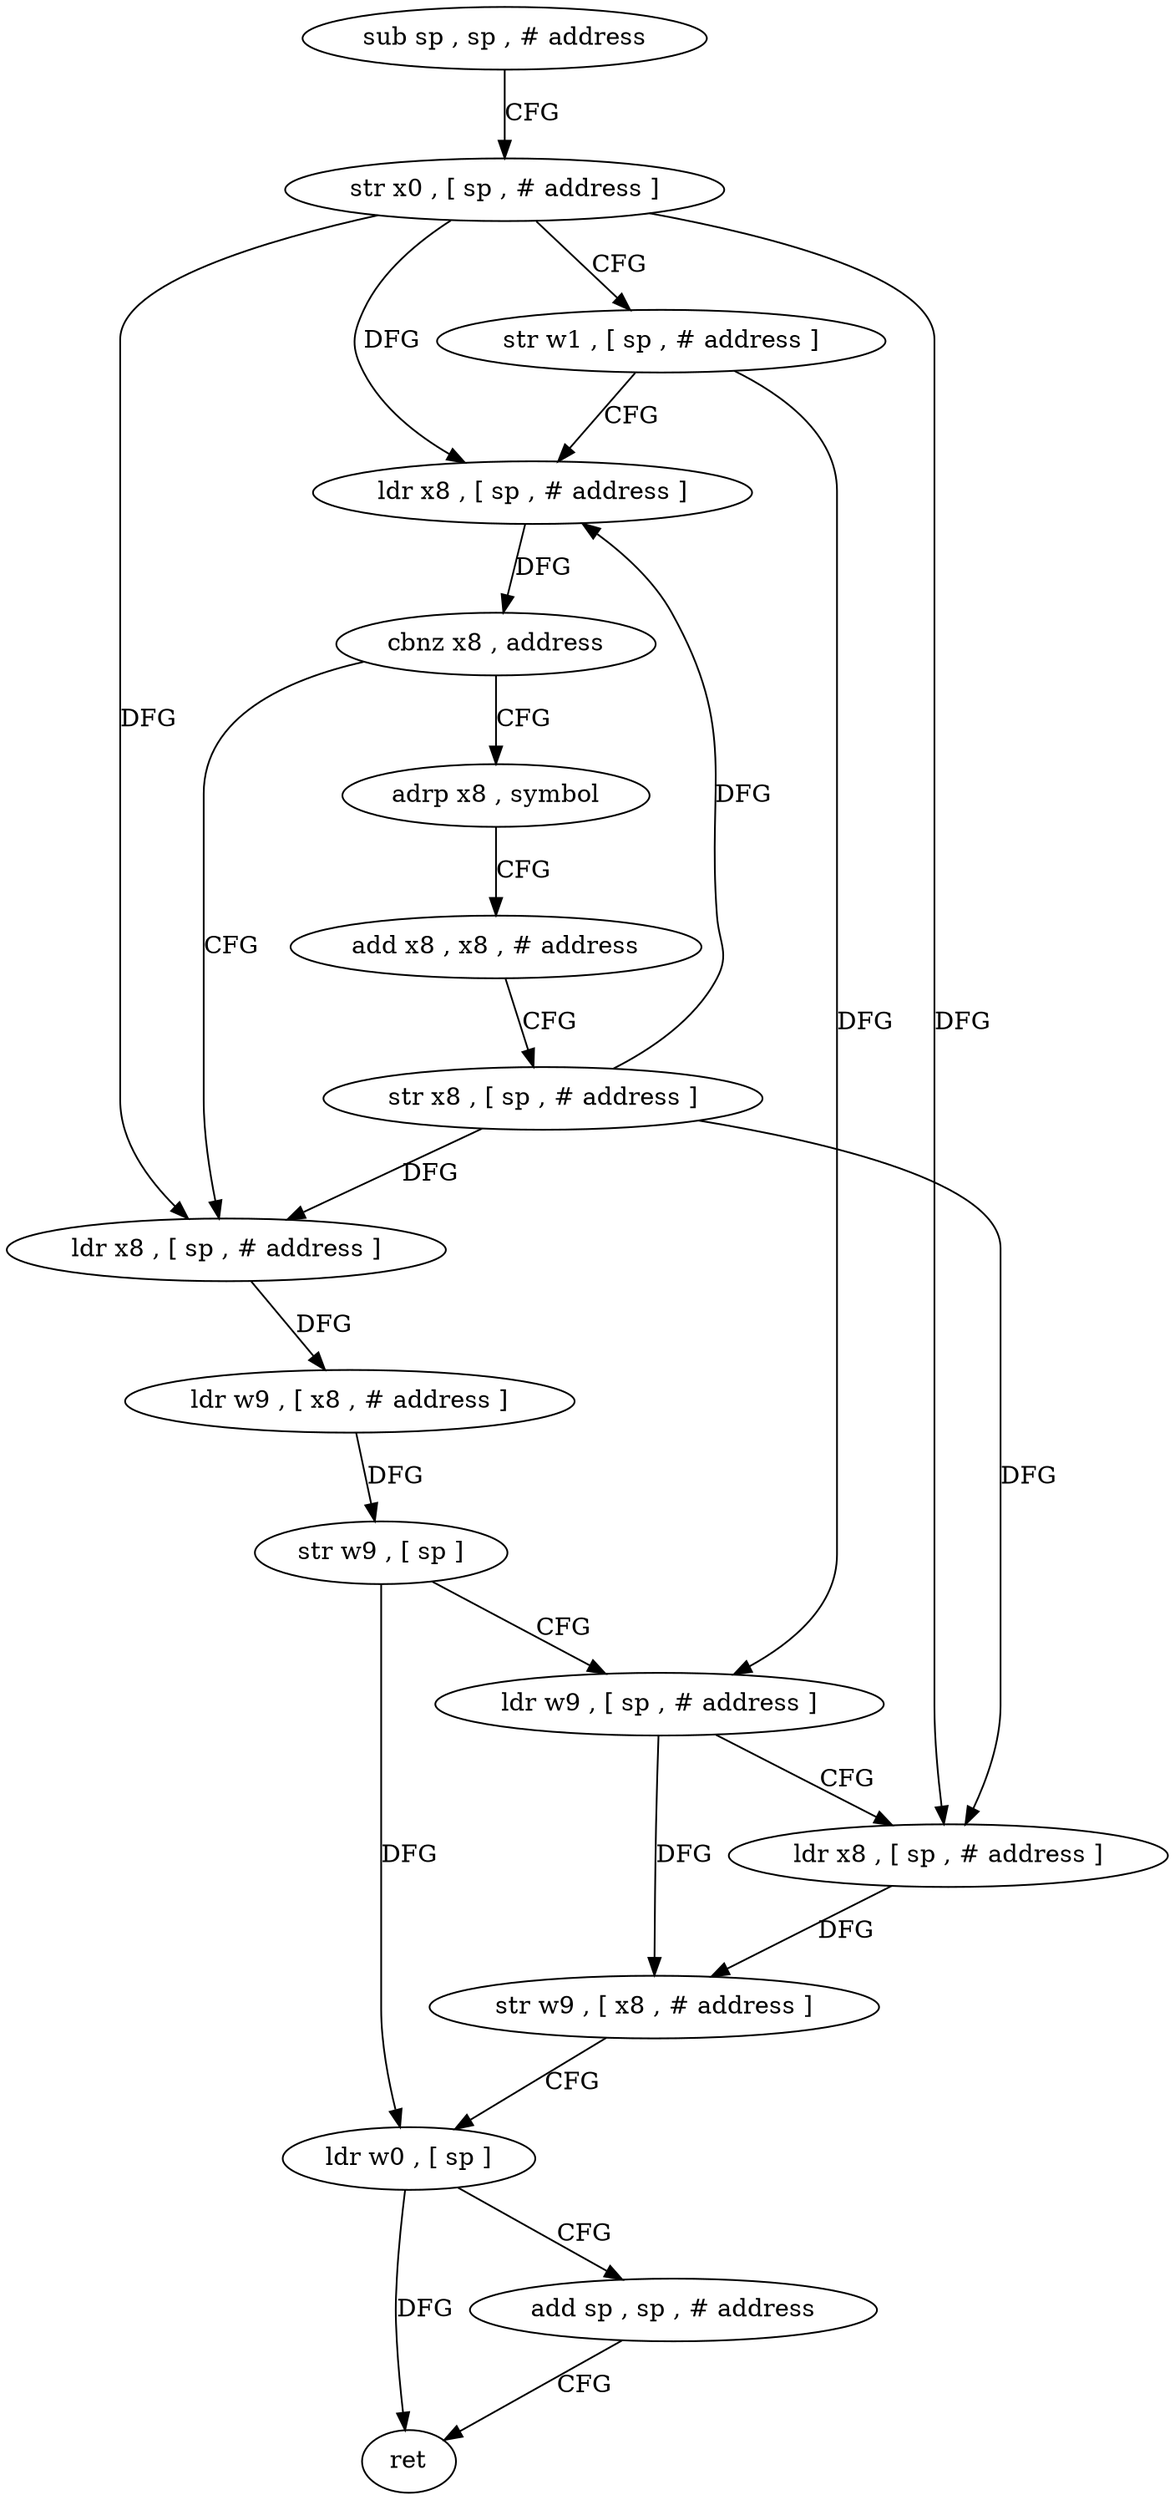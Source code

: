 digraph "func" {
"4213100" [label = "sub sp , sp , # address" ]
"4213104" [label = "str x0 , [ sp , # address ]" ]
"4213108" [label = "str w1 , [ sp , # address ]" ]
"4213112" [label = "ldr x8 , [ sp , # address ]" ]
"4213116" [label = "cbnz x8 , address" ]
"4213132" [label = "ldr x8 , [ sp , # address ]" ]
"4213120" [label = "adrp x8 , symbol" ]
"4213136" [label = "ldr w9 , [ x8 , # address ]" ]
"4213140" [label = "str w9 , [ sp ]" ]
"4213144" [label = "ldr w9 , [ sp , # address ]" ]
"4213148" [label = "ldr x8 , [ sp , # address ]" ]
"4213152" [label = "str w9 , [ x8 , # address ]" ]
"4213156" [label = "ldr w0 , [ sp ]" ]
"4213160" [label = "add sp , sp , # address" ]
"4213164" [label = "ret" ]
"4213124" [label = "add x8 , x8 , # address" ]
"4213128" [label = "str x8 , [ sp , # address ]" ]
"4213100" -> "4213104" [ label = "CFG" ]
"4213104" -> "4213108" [ label = "CFG" ]
"4213104" -> "4213112" [ label = "DFG" ]
"4213104" -> "4213132" [ label = "DFG" ]
"4213104" -> "4213148" [ label = "DFG" ]
"4213108" -> "4213112" [ label = "CFG" ]
"4213108" -> "4213144" [ label = "DFG" ]
"4213112" -> "4213116" [ label = "DFG" ]
"4213116" -> "4213132" [ label = "CFG" ]
"4213116" -> "4213120" [ label = "CFG" ]
"4213132" -> "4213136" [ label = "DFG" ]
"4213120" -> "4213124" [ label = "CFG" ]
"4213136" -> "4213140" [ label = "DFG" ]
"4213140" -> "4213144" [ label = "CFG" ]
"4213140" -> "4213156" [ label = "DFG" ]
"4213144" -> "4213148" [ label = "CFG" ]
"4213144" -> "4213152" [ label = "DFG" ]
"4213148" -> "4213152" [ label = "DFG" ]
"4213152" -> "4213156" [ label = "CFG" ]
"4213156" -> "4213160" [ label = "CFG" ]
"4213156" -> "4213164" [ label = "DFG" ]
"4213160" -> "4213164" [ label = "CFG" ]
"4213124" -> "4213128" [ label = "CFG" ]
"4213128" -> "4213132" [ label = "DFG" ]
"4213128" -> "4213112" [ label = "DFG" ]
"4213128" -> "4213148" [ label = "DFG" ]
}
